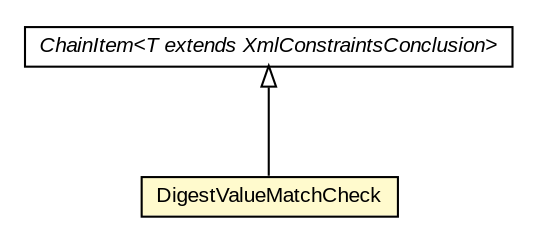 #!/usr/local/bin/dot
#
# Class diagram 
# Generated by UMLGraph version R5_6-24-gf6e263 (http://www.umlgraph.org/)
#

digraph G {
	edge [fontname="arial",fontsize=10,labelfontname="arial",labelfontsize=10];
	node [fontname="arial",fontsize=10,shape=plaintext];
	nodesep=0.25;
	ranksep=0.5;
	// eu.europa.esig.dss.validation.process.ChainItem<T extends eu.europa.esig.dss.jaxb.detailedreport.XmlConstraintsConclusion>
	c335646 [label=<<table title="eu.europa.esig.dss.validation.process.ChainItem" border="0" cellborder="1" cellspacing="0" cellpadding="2" port="p" href="../../../ChainItem.html">
		<tr><td><table border="0" cellspacing="0" cellpadding="1">
<tr><td align="center" balign="center"><font face="arial italic"> ChainItem&lt;T extends XmlConstraintsConclusion&gt; </font></td></tr>
		</table></td></tr>
		</table>>, URL="../../../ChainItem.html", fontname="arial", fontcolor="black", fontsize=10.0];
	// eu.europa.esig.dss.validation.process.bbb.isc.checks.DigestValueMatchCheck
	c335671 [label=<<table title="eu.europa.esig.dss.validation.process.bbb.isc.checks.DigestValueMatchCheck" border="0" cellborder="1" cellspacing="0" cellpadding="2" port="p" bgcolor="lemonChiffon" href="./DigestValueMatchCheck.html">
		<tr><td><table border="0" cellspacing="0" cellpadding="1">
<tr><td align="center" balign="center"> DigestValueMatchCheck </td></tr>
		</table></td></tr>
		</table>>, URL="./DigestValueMatchCheck.html", fontname="arial", fontcolor="black", fontsize=10.0];
	//eu.europa.esig.dss.validation.process.bbb.isc.checks.DigestValueMatchCheck extends eu.europa.esig.dss.validation.process.ChainItem<eu.europa.esig.dss.jaxb.detailedreport.XmlISC>
	c335646:p -> c335671:p [dir=back,arrowtail=empty];
}

